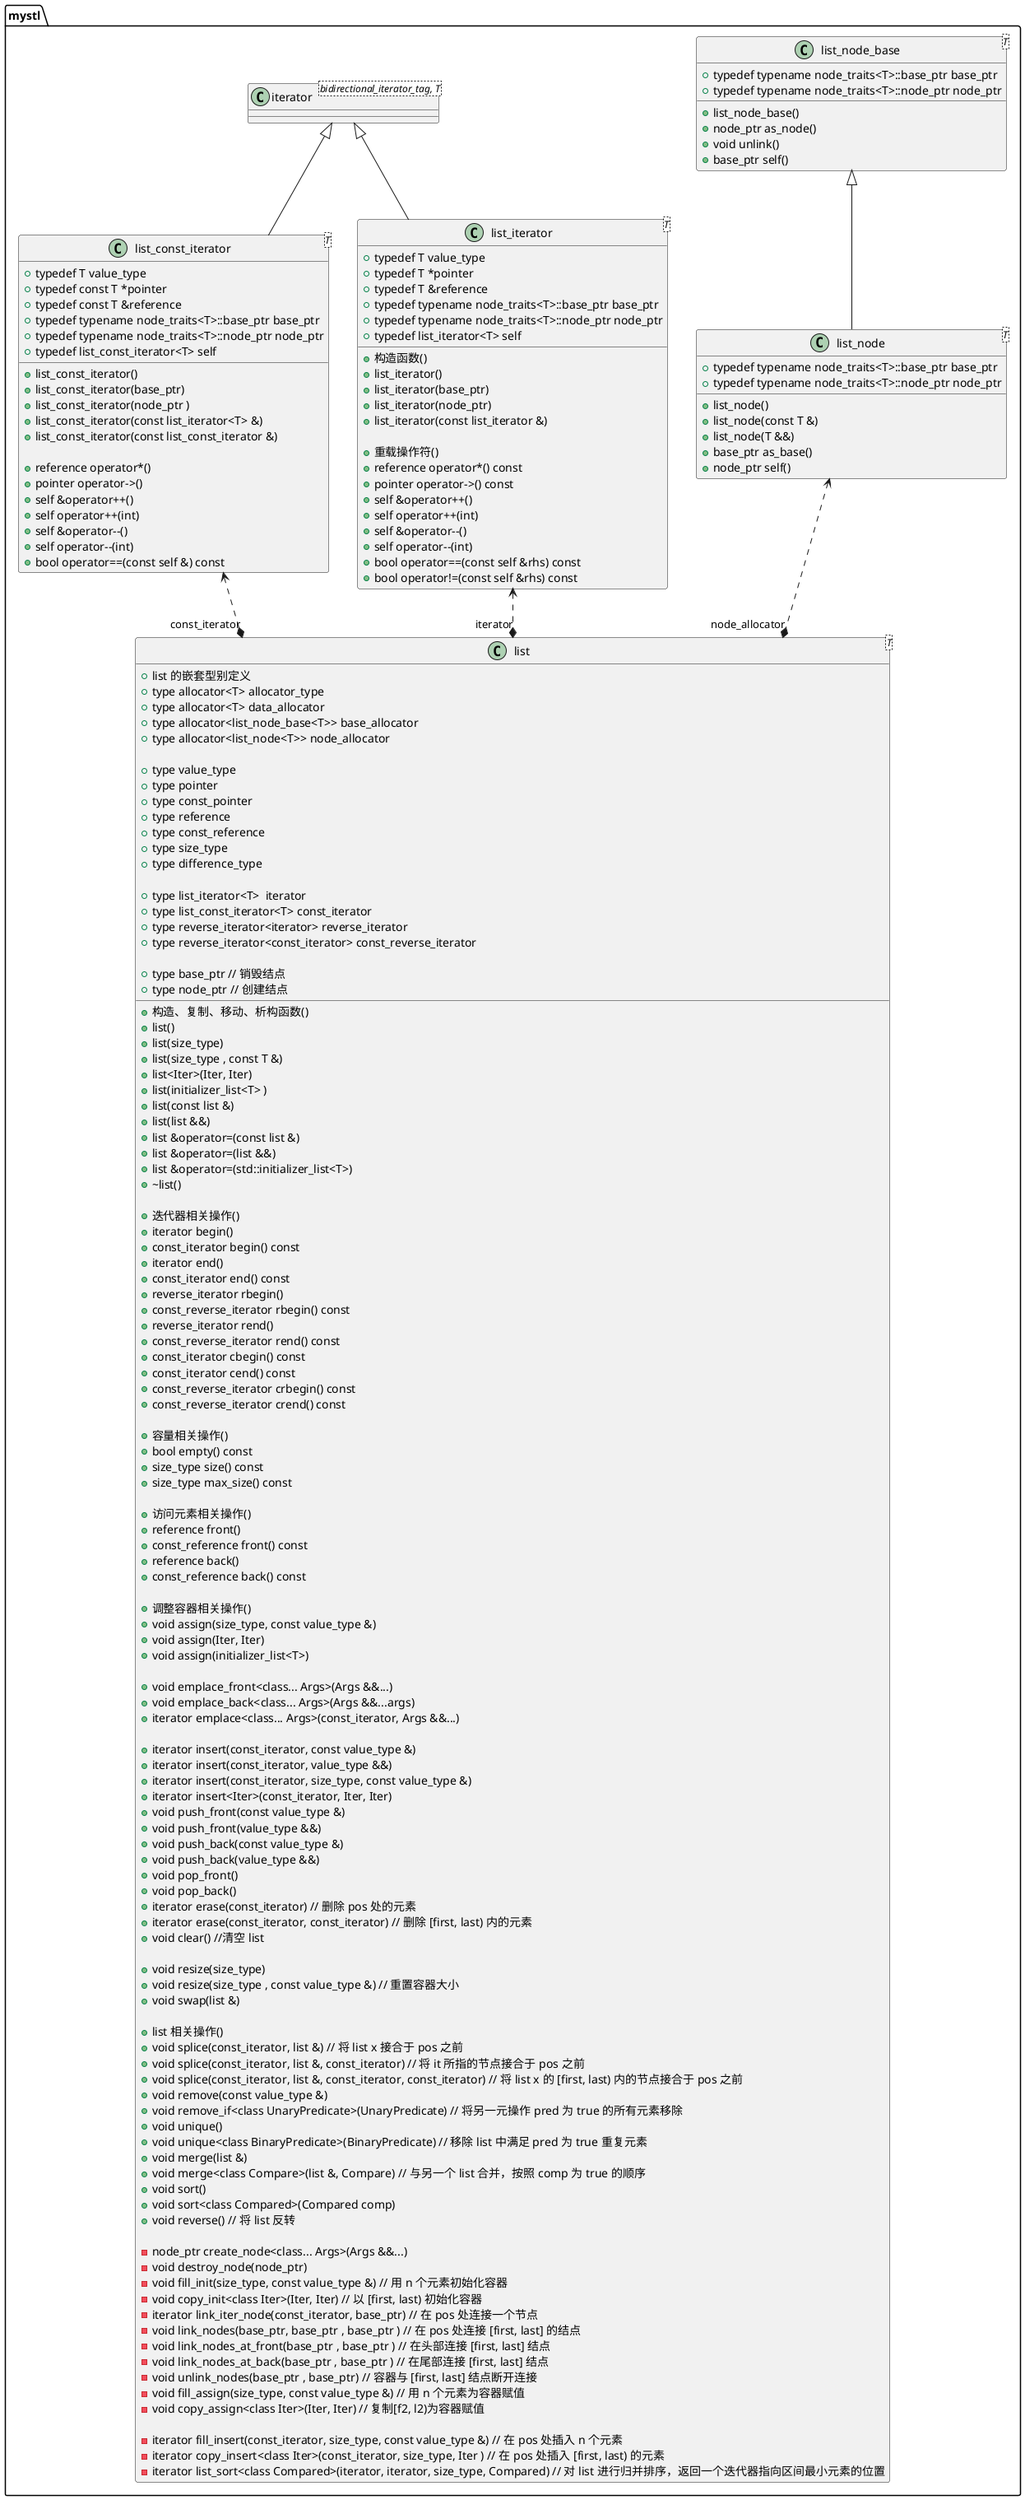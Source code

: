 @startuml
set namespaceSeparator ::


class mystl::list_node_base <T> { 
+ typedef typename node_traits<T>::base_ptr base_ptr
+ typedef typename node_traits<T>::node_ptr node_ptr 

+ list_node_base()
+ node_ptr as_node()
+ void unlink()
+ base_ptr self()
}

class  mystl::list_node <T> {
+ typedef typename node_traits<T>::base_ptr base_ptr
+ typedef typename node_traits<T>::node_ptr node_ptr

+ list_node()
+ list_node(const T &)
+ list_node(T &&)
+ base_ptr as_base()
+ node_ptr self()
}


class mystl::list_iterator <T> {
+ typedef T value_type
+ typedef T *pointer
+ typedef T &reference
+ typedef typename node_traits<T>::base_ptr base_ptr
+ typedef typename node_traits<T>::node_ptr node_ptr
+ typedef list_iterator<T> self

+ 构造函数()
+ list_iterator()
+ list_iterator(base_ptr)
+ list_iterator(node_ptr)
+ list_iterator(const list_iterator &)

+ 重载操作符()
+ reference operator*() const
+ pointer operator->() const
+ self &operator++()
+ self operator++(int)
+ self &operator--()
+ self operator--(int)
+ bool operator==(const self &rhs) const 
+ bool operator!=(const self &rhs) const
}



class mystl::list_const_iterator <T> {
+ typedef T value_type
+ typedef const T *pointer
+ typedef const T &reference
+ typedef typename node_traits<T>::base_ptr base_ptr
+ typedef typename node_traits<T>::node_ptr node_ptr
+ typedef list_const_iterator<T> self

+ list_const_iterator()
+ list_const_iterator(base_ptr)
+ list_const_iterator(node_ptr )
+ list_const_iterator(const list_iterator<T> &)
+ list_const_iterator(const list_const_iterator &)

+ reference operator*()
+ pointer operator->()
+ self &operator++()
+ self operator++(int)
+ self &operator--()
+ self operator--(int)
+ bool operator==(const self &) const
}




class mystl::list <T> {
+ list 的嵌套型别定义
+ type allocator<T> allocator_type
+ type allocator<T> data_allocator
+ type allocator<list_node_base<T>> base_allocator
+ type allocator<list_node<T>> node_allocator

+ type value_type
+ type pointer
+ type const_pointer
+ type reference
+ type const_reference
+ type size_type
+ type difference_type

+ type list_iterator<T>  iterator
+ type list_const_iterator<T> const_iterator
+ type reverse_iterator<iterator> reverse_iterator
+ type reverse_iterator<const_iterator> const_reverse_iterator

+ type base_ptr // 销毁结点
+ type node_ptr // 创建结点


+ 构造、复制、移动、析构函数()
+ list()
+ list(size_type)
+ list(size_type , const T &)
+ list<Iter>(Iter, Iter)
+ list(initializer_list<T> )
+ list(const list &)
+ list(list &&)
+ list &operator=(const list &)
+ list &operator=(list &&)
+ list &operator=(std::initializer_list<T>)
+ ~list()

+ 迭代器相关操作()
+ iterator begin()
+ const_iterator begin() const 
+ iterator end()
+ const_iterator end() const
+ reverse_iterator rbegin()
+ const_reverse_iterator rbegin() const
+ reverse_iterator rend()
+ const_reverse_iterator rend() const
+ const_iterator cbegin() const
+ const_iterator cend() const
+ const_reverse_iterator crbegin() const
+ const_reverse_iterator crend() const

+ 容量相关操作()
+ bool empty() const
+ size_type size() const
+ size_type max_size() const

+ 访问元素相关操作()
+ reference front()
+ const_reference front() const
+ reference back()
+ const_reference back() const

+ 调整容器相关操作()
+ void assign(size_type, const value_type &)
+ void assign(Iter, Iter)
+ void assign(initializer_list<T>)

+ void emplace_front<class... Args>(Args &&...)
+ void emplace_back<class... Args>(Args &&...args)
+ iterator emplace<class... Args>(const_iterator, Args &&...)

+ iterator insert(const_iterator, const value_type &)
+ iterator insert(const_iterator, value_type &&)
+ iterator insert(const_iterator, size_type, const value_type &)
+ iterator insert<Iter>(const_iterator, Iter, Iter)
+ void push_front(const value_type &)
+ void push_front(value_type &&)
+ void push_back(const value_type &)
+ void push_back(value_type &&)
+ void pop_front()
+ void pop_back()
+ iterator erase(const_iterator) // 删除 pos 处的元素
+ iterator erase(const_iterator, const_iterator) // 删除 [first, last) 内的元素
+ void clear() //清空 list

+ void resize(size_type) 
+ void resize(size_type , const value_type &) // 重置容器大小
+ void swap(list &)

+ list 相关操作()
+ void splice(const_iterator, list &) // 将 list x 接合于 pos 之前
+ void splice(const_iterator, list &, const_iterator) // 将 it 所指的节点接合于 pos 之前
+ void splice(const_iterator, list &, const_iterator, const_iterator) // 将 list x 的 [first, last) 内的节点接合于 pos 之前
+ void remove(const value_type &)
+ void remove_if<class UnaryPredicate>(UnaryPredicate) // 将另一元操作 pred 为 true 的所有元素移除
+ void unique()
+ void unique<class BinaryPredicate>(BinaryPredicate) // 移除 list 中满足 pred 为 true 重复元素
+ void merge(list &)
+ void merge<class Compare>(list &, Compare) // 与另一个 list 合并，按照 comp 为 true 的顺序
+ void sort()
+ void sort<class Compared>(Compared comp)
+ void reverse() // 将 list 反转

- node_ptr create_node<class... Args>(Args &&...)
- void destroy_node(node_ptr)
- void fill_init(size_type, const value_type &) // 用 n 个元素初始化容器
- void copy_init<class Iter>(Iter, Iter) // 以 [first, last) 初始化容器
- iterator link_iter_node(const_iterator, base_ptr) // 在 pos 处连接一个节点
- void link_nodes(base_ptr, base_ptr , base_ptr ) // 在 pos 处连接 [first, last] 的结点
- void link_nodes_at_front(base_ptr , base_ptr ) // 在头部连接 [first, last] 结点
- void link_nodes_at_back(base_ptr , base_ptr ) // 在尾部连接 [first, last] 结点
- void unlink_nodes(base_ptr , base_ptr) // 容器与 [first, last] 结点断开连接
- void fill_assign(size_type, const value_type &) // 用 n 个元素为容器赋值
- void copy_assign<class Iter>(Iter, Iter) // 复制[f2, l2)为容器赋值

- iterator fill_insert(const_iterator, size_type, const value_type &) // 在 pos 处插入 n 个元素
- iterator copy_insert<class Iter>(const_iterator, size_type, Iter ) // 在 pos 处插入 [first, last) 的元素
- iterator list_sort<class Compared>(iterator, iterator, size_type, Compared) // 对 list 进行归并排序，返回一个迭代器指向区间最小元素的位置

}

class mystl::iterator<bidirectional_iterator_tag, T>{}



mystl::list_iterator -up-|> mystl::iterator
mystl::list_const_iterator -up-|> mystl::iterator
mystl::list_node -up-|> mystl::list_node_base


mystl::list "iterator"*.up.> mystl::list_iterator
mystl::list "const_iterator"*.up.> mystl::list_const_iterator
mystl::list "node_allocator"*.up.> mystl::list_node

@enduml
